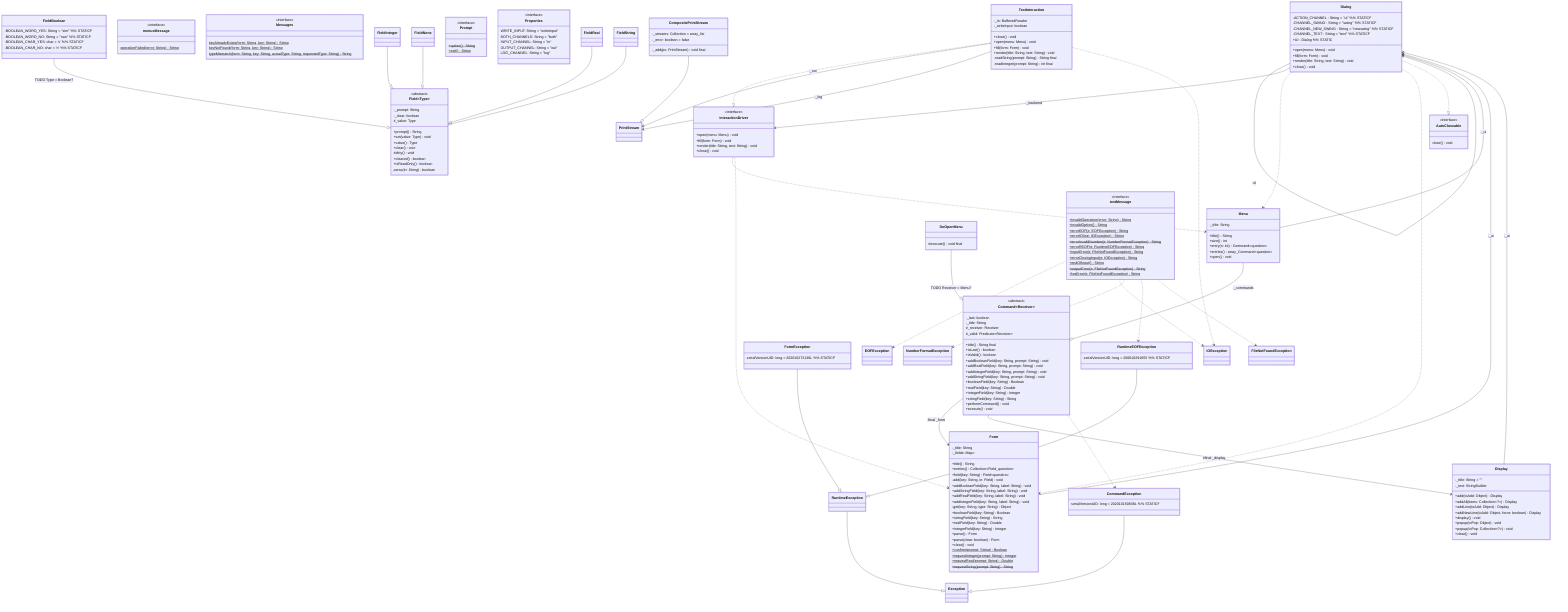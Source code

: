 classDiagram

    %% TODO é suposto meter?
    %% java.lang
    class AutoCloseable {
      <<interface>>
      close() void
    }

    %% TODO é suposto meter?
    %% java.lang
    class RuntimeException {

    }

    %% pt.tecnico.uilib
    class Dialog {
      -ACTION_CHANNEL : String = "ui" %% STATICF
      -CHANNEL_SWING : String = "swing" %% STATICF
      -CHANNEL_NEW_SWING : String = "newswing" %% STATICF
      -CHANNEL_TEXT : String = "text" %% STATICF

      %% TODO maybe_remove_this?
      +UI : Dialog %% STATIC

      +open(menu: Menu) void
      +fill(form: Form) void
      +render(title: String, text: String) void
      %% TODO from_interface? ()
      +close() void
    }

    %% pt.tecnico.uilib
    %% ver dependencia import static
    class Display {
      -_title: String = ""
      %% TODO mostrar_var_default?
      -_text: StringBuilder
      +add(toAdd: Object) Display 
      +addAll(items: Collection~?~) Display
      +addLine(toAdd: Object) Display
      +addNewLine(toAdd: Object, force: boolean) Display
      +display() void
      +popup(toPop: Object) void
      +popup(toPop: Collection~?~) void
      +clear() void
    }

    %% pt.tecnico.uilib
    class InteractionDriver {
      <<interface>>
      +open(menu: Menu) void
      +fill(form: Form) void
      +render(title: String, text: String) void
      +close() void
    }

    %% pt.tecnico.uilib.menus
    class Menu {
      -_title: String

      %% TODO getters_setters ()
      +title() String
      +size() int
      +entry(n: int) Command~question~
      +entries() array_Command~question~
      +open() void
    }

    %% pt.tecnico.uilib.menus
    class menusMessage {
      <<interface>>
      %% TODO permission?
      operationFailed(error: String)$ String
    }

    %% pt.tecnico.uilib.menus
    class Command~Receiver~ {
      <<abstract>>
      -_last: boolean
      -_title: String
      #_receiver: Receiver
      %% TODO default_value?
      #_valid: Predicate~Receiver~

      %% TODO getters_setters ()
      +title() String final
      +isLast() boolean
      +isValid() boolean
      +addBooleanField(key: String, prompt: String) void
      +addRealField(key: String, prompt: String) void
      +addIntegerField(key: String, prompt: String) void
      +addStringField(key: String, prompt: String) void
      +booleanField(key: String) Boolean
      +realField(key: String) Double
      +integerField(key: String) Integer
      +stringField(key: String) String
      %% TODO final_throws_CommandException ()
      +performCommand() void 
      %% TODO throws_CommandException ()
      +execute()* void
    }

    %% pt.tecnico.uilib.menus
    class CommandException {
      serialVersionUID: long = 202010150838L %% STATICF
    }

    %% pt.tecnico.uilib.menus
    class DoOpenMenu {
      %% TODO include_overriden? ()
      #execute() void final
    }

    %% pt.tecnico.uilib.forms
    class Form {
      -_title: String
      %% TODO ignore_default_value?
      -_fields: Map<String, Field<?>>
      +title() String
      +entries() Collection~Field_question~
      +field(key: String) Field~question~
      -add(key: String, in: Field<?>) void
      +addBooleanField(key: String, label: String) void
      +addStringField(key: String, label: String) void
      +addRealField(key: String, label: String) void
      +addIntegerField(key: String, label: String) void
      -get(key: String, type: String) Object
      +booleanField(key: String) Boolean
      +stringField(key: String) String
      +realField(key: String) Double
      +integerField(key: String) Integer
      +parse() Form
      +parse(clear: boolean) Form
      +clear() void
      +confirm(prompt: String)$ Boolean
      +requestInteger(prompt: String)$ Integer
      +requestReal(prompt: String)$ Double
      +requestString(prompt: String)$ String
    }

    %% pt.tecnico.uilib.forms
    class FormException {
      serialVersionUID: long = 202010272136L %% STATICF
    }

    %% pt.tecnico.uilib.forms
    class Messages {
      <<interface>>
      keyAlreadyExists(form: String, key: String)$ String
      keyNotFound(form: String, key: String)$ String
      typeMismatch(form: String, key: String, actualType: String, requestedType: String)$ String
    }

    %% pt.tecnico.uilib.forms
    class Field~Type~ {
      <<abstract>>
      -_prompt: String
      -_clear: boolean
      #_value: Type

      %% TODO check_if_include_setters_getters
      +prompt() String
      +set(value: Type) void
      +value() Type
      +clear() void
      #dirty() void
      +cleared() boolean
      +isReadOnly() boolean
      parse(in: String)* boolean
    }

    %% pt.tecnico.uilib.forms
    class FieldBoolean {
      -BOOLEAN_WORD_YES: String = "sim" %% STATICF
      -BOOLEAN_WORD_NO: String = "nao" %% STATICF
      -BOOLEAN_CHAR_YES: char = 's' %% STATICF
      -BOOLEAN_CHAR_NO: char = 'n' %% STATICF

      %% TODO meter_overrides?
    }

    %% TODO class permission package
    %% pt.tecnico.uilib.text
    class CompositePrintStream {
      %% TODO default_values
      -_streams: Collection<PrintStream> = array_list
      -_error: boolean = false

      -_add(ps: PrintStream) void final
      %% TODO override_do:print_stream? ()
    }

    %% TODO como lidar com conflitos de nomes de classes?
    %% TODO perms
    %% pt.tecnico.uilib.text
    class textMessage {
      <<interface>>
      +invalidOperation(error: String)$ String
      +invalidOption()$ String
      +errorEOF(e: EOFException)$ String
      +errorIO(ioe: IOException)$ String
      +errorInvalidNumber(e: NumberFormatException)$ String
      +errorREOF(e: RuntimeEOFException)$ String
      +inputError(e: FileNotFoundException)$ String
      +errorClosingInput(e: IOException)$ String
      +endOfInput()$ String
      +outputError(e: FileNotFoundException)$ String
      +logError(e: FileNotFoundException)$ String
    }

    %% pt.tecnico.uilib.text
    class Prompt {
      <<interface>>
      +option()$ String
      +exit()$ String
    }

    %% TODO final or static?
    %% pt.tecnico.uilib.text
    class Properties {
      <<interface>>
      WRITE_INPUT: String = "writeInput"
      BOTH_CHANNELS: String = "both"
      INPUT_CHANNEL: String = "in"
      OUTPUT_CHANNEL: String = "out"
      LOG_CHANNEL: String = "log"
    }

    %% pt.tecnico.uilib.text
    class RuntimeEOFException {
      serialVersionUID: long = 200610291655 %% STATICF
    }

    %% TODO include default values?
    %% TODO PrintStream incluir ou só relação?
    %% TODO include overrides? (preciso deps again?)
    %% pt.tecnico.uilib.text
    class TextInteraction {
      -_in: BufferedReader
      -_writeInput: boolean

      +close() void
      +open(menu: Menu) void
      +fill(form: Form) void
      +render(title: String, text: String) void
      %% TODO throws_IOException ()
      -readString(prompt: String) String final
      -readInteger(prompt: String) int final
    }

    %% TODO usar esta seta ou o field na class?
    Dialog --> Dialog : UI 
    Dialog --> InteractionDriver : -_backend
    Dialog ..> Menu
    Dialog ..> Form
    Dialog ..|> AutoCloseable

    Display --> Dialog : -_ui

    InteractionDriver ..> Menu
    InteractionDriver ..> Form

    FieldBoolean --|> Field : TODO Type = Boolean?
    FieldInteger --|> Field
    FieldNone --|> Field
    FieldReal --|> Field
    FieldString --|> Field

    Form --> Dialog : -_ui

    FormException --|> RuntimeException
    RuntimeException --|> Exception

    Command --> Form : -final _form
    Command --> Display : #final _display
    %% TODO check this relation
    Command ..> CommandException

    CommandException --|> Exception

    DoOpenMenu --|> Command : TODO Receiver = Menu?

    Menu --> Dialog : -_ui
    Menu --o Command : -_commands

    CompositePrintStream --|> PrintStream

    textMessage ..> EOFException
    textMessage ..> IOException
    textMessage ..> NumberFormatException
    textMessage ..> RuntimeEOFException
    textMessage ..> FileNotFoundException

    RuntimeEOFException --|> RuntimeException

    TextInteraction ..|> InteractionDriver
    TextInteraction --> PrintStream: -_out
    TextInteraction --> PrintStream: -_log
    TextInteraction ..> IOException